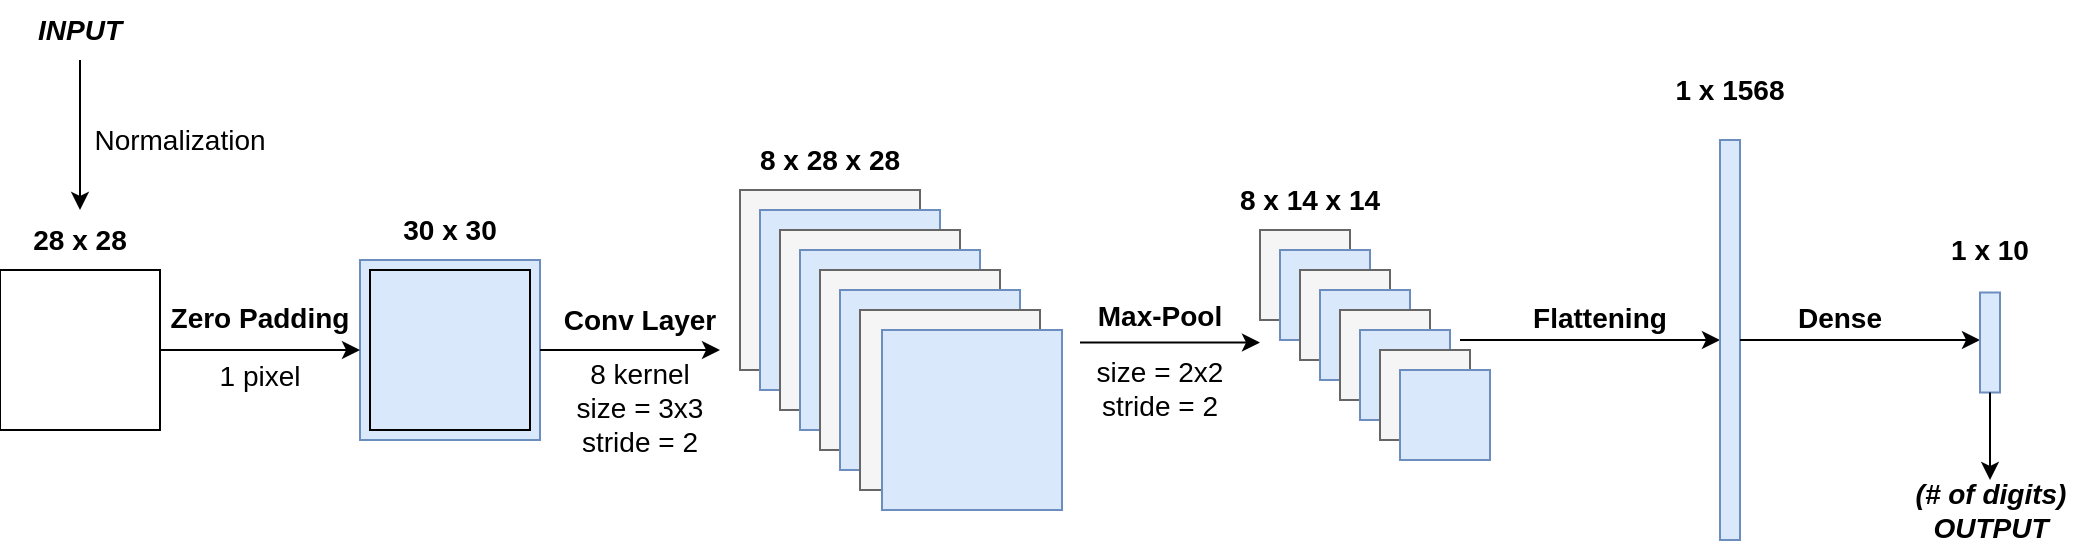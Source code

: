 <mxfile version="20.0.3" type="device"><diagram id="HzpnBtRzZ4z2UambzoJS" name="Page-1"><mxGraphModel dx="813" dy="425" grid="1" gridSize="10" guides="1" tooltips="1" connect="1" arrows="1" fold="1" page="1" pageScale="1" pageWidth="1654" pageHeight="2336" math="0" shadow="0"><root><mxCell id="0"/><mxCell id="1" parent="0"/><mxCell id="GYz58IxDQyLh87I2eLxz-53" value="" style="whiteSpace=wrap;html=1;aspect=fixed;fillColor=#dae8fc;strokeColor=#6c8ebf;" vertex="1" parent="1"><mxGeometry x="200" y="310" width="90" height="90" as="geometry"/></mxCell><mxCell id="GYz58IxDQyLh87I2eLxz-5" value="" style="shape=image;imageAspect=0;aspect=fixed;verticalLabelPosition=bottom;verticalAlign=top;image=https://encrypted-tbn0.gstatic.com/images?q=tbn:ANd9GcRfwlbi4isvBuWuT4Y__SKbKSVSoqqc9m7f9gJ1445TLI1YUCl1wMduKJS9g0hEzyBamOg&amp;usqp=CAU;imageBorder=default;" vertex="1" parent="1"><mxGeometry x="205" y="315" width="80" height="80" as="geometry"/></mxCell><mxCell id="GYz58IxDQyLh87I2eLxz-1" value="" style="shape=image;imageAspect=0;aspect=fixed;verticalLabelPosition=bottom;verticalAlign=top;image=https://encrypted-tbn0.gstatic.com/images?q=tbn:ANd9GcRfwlbi4isvBuWuT4Y__SKbKSVSoqqc9m7f9gJ1445TLI1YUCl1wMduKJS9g0hEzyBamOg&amp;usqp=CAU;imageBorder=default;" vertex="1" parent="1"><mxGeometry x="20" y="315" width="80" height="80" as="geometry"/></mxCell><mxCell id="GYz58IxDQyLh87I2eLxz-3" value="" style="endArrow=classic;html=1;rounded=0;exitX=1;exitY=0.5;exitDx=0;exitDy=0;" edge="1" parent="1" source="GYz58IxDQyLh87I2eLxz-1"><mxGeometry width="50" height="50" relative="1" as="geometry"><mxPoint x="240" y="400" as="sourcePoint"/><mxPoint x="200" y="355" as="targetPoint"/></mxGeometry></mxCell><mxCell id="GYz58IxDQyLh87I2eLxz-8" value="&lt;div style=&quot;font-size: 14px;&quot;&gt;Conv Layer &lt;br style=&quot;font-size: 14px;&quot;&gt;&lt;/div&gt;" style="text;html=1;strokeColor=none;fillColor=none;align=center;verticalAlign=middle;whiteSpace=wrap;rounded=0;fontStyle=1;fontSize=14;" vertex="1" parent="1"><mxGeometry x="295" y="327.5" width="90" height="25" as="geometry"/></mxCell><mxCell id="GYz58IxDQyLh87I2eLxz-9" value="&lt;div style=&quot;font-size: 14px;&quot;&gt;8 kernel&lt;/div&gt;&lt;div style=&quot;font-size: 14px;&quot;&gt;size = 3x3&lt;/div&gt;&lt;div style=&quot;font-size: 14px;&quot;&gt;stride = 2&lt;br style=&quot;font-size: 14px;&quot;&gt;&lt;/div&gt;" style="text;html=1;strokeColor=none;fillColor=none;align=center;verticalAlign=middle;whiteSpace=wrap;rounded=0;fontStyle=0;fontFamily=Helvetica;fontSize=14;" vertex="1" parent="1"><mxGeometry x="300" y="360" width="80" height="47.5" as="geometry"/></mxCell><mxCell id="GYz58IxDQyLh87I2eLxz-10" value="" style="whiteSpace=wrap;html=1;aspect=fixed;fillColor=#f5f5f5;strokeColor=#666666;fontColor=#333333;" vertex="1" parent="1"><mxGeometry x="390" y="275" width="90" height="90" as="geometry"/></mxCell><mxCell id="GYz58IxDQyLh87I2eLxz-12" value="" style="whiteSpace=wrap;html=1;aspect=fixed;fillColor=#dae8fc;strokeColor=#6c8ebf;" vertex="1" parent="1"><mxGeometry x="400" y="285" width="90" height="90" as="geometry"/></mxCell><mxCell id="GYz58IxDQyLh87I2eLxz-13" value="" style="whiteSpace=wrap;html=1;aspect=fixed;fillColor=#dae8fc;strokeColor=#6c8ebf;" vertex="1" parent="1"><mxGeometry x="400" y="285" width="90" height="90" as="geometry"/></mxCell><mxCell id="GYz58IxDQyLh87I2eLxz-14" value="" style="whiteSpace=wrap;html=1;aspect=fixed;fillColor=#dae8fc;strokeColor=#6c8ebf;" vertex="1" parent="1"><mxGeometry x="410" y="295" width="90" height="90" as="geometry"/></mxCell><mxCell id="GYz58IxDQyLh87I2eLxz-15" value="" style="whiteSpace=wrap;html=1;aspect=fixed;fillColor=#f5f5f5;strokeColor=#666666;fontColor=#333333;" vertex="1" parent="1"><mxGeometry x="410" y="295" width="90" height="90" as="geometry"/></mxCell><mxCell id="GYz58IxDQyLh87I2eLxz-16" value="" style="whiteSpace=wrap;html=1;aspect=fixed;fillColor=#dae8fc;strokeColor=#6c8ebf;" vertex="1" parent="1"><mxGeometry x="420" y="305" width="90" height="90" as="geometry"/></mxCell><mxCell id="GYz58IxDQyLh87I2eLxz-17" value="" style="whiteSpace=wrap;html=1;aspect=fixed;fillColor=#dae8fc;strokeColor=#6c8ebf;" vertex="1" parent="1"><mxGeometry x="420" y="305" width="90" height="90" as="geometry"/></mxCell><mxCell id="GYz58IxDQyLh87I2eLxz-18" value="" style="whiteSpace=wrap;html=1;aspect=fixed;fillColor=#dae8fc;strokeColor=#6c8ebf;" vertex="1" parent="1"><mxGeometry x="430" y="315" width="90" height="90" as="geometry"/></mxCell><mxCell id="GYz58IxDQyLh87I2eLxz-19" value="" style="whiteSpace=wrap;html=1;aspect=fixed;fillColor=#f5f5f5;strokeColor=#666666;fontColor=#333333;" vertex="1" parent="1"><mxGeometry x="430" y="315" width="90" height="90" as="geometry"/></mxCell><mxCell id="GYz58IxDQyLh87I2eLxz-20" value="" style="whiteSpace=wrap;html=1;aspect=fixed;fillColor=#dae8fc;strokeColor=#6c8ebf;" vertex="1" parent="1"><mxGeometry x="440" y="325" width="90" height="90" as="geometry"/></mxCell><mxCell id="GYz58IxDQyLh87I2eLxz-21" value="" style="whiteSpace=wrap;html=1;aspect=fixed;fillColor=#dae8fc;strokeColor=#6c8ebf;" vertex="1" parent="1"><mxGeometry x="440" y="325" width="90" height="90" as="geometry"/></mxCell><mxCell id="GYz58IxDQyLh87I2eLxz-22" value="" style="whiteSpace=wrap;html=1;aspect=fixed;fillColor=#dae8fc;strokeColor=#6c8ebf;" vertex="1" parent="1"><mxGeometry x="450" y="335" width="90" height="90" as="geometry"/></mxCell><mxCell id="GYz58IxDQyLh87I2eLxz-23" value="" style="whiteSpace=wrap;html=1;aspect=fixed;fillColor=#f5f5f5;strokeColor=#666666;fontColor=#333333;" vertex="1" parent="1"><mxGeometry x="450" y="335" width="90" height="90" as="geometry"/></mxCell><mxCell id="GYz58IxDQyLh87I2eLxz-24" value="" style="whiteSpace=wrap;html=1;aspect=fixed;fillColor=#dae8fc;strokeColor=#6c8ebf;" vertex="1" parent="1"><mxGeometry x="461" y="345" width="90" height="90" as="geometry"/></mxCell><mxCell id="GYz58IxDQyLh87I2eLxz-25" value="" style="endArrow=classic;html=1;rounded=0;exitX=1;exitY=0.5;exitDx=0;exitDy=0;" edge="1" parent="1" source="GYz58IxDQyLh87I2eLxz-53"><mxGeometry width="50" height="50" relative="1" as="geometry"><mxPoint x="310" y="490" as="sourcePoint"/><mxPoint x="380" y="355" as="targetPoint"/></mxGeometry></mxCell><mxCell id="GYz58IxDQyLh87I2eLxz-26" value="" style="whiteSpace=wrap;html=1;aspect=fixed;fillColor=#f5f5f5;strokeColor=#666666;fontColor=#333333;" vertex="1" parent="1"><mxGeometry x="650" y="295" width="45" height="45" as="geometry"/></mxCell><mxCell id="GYz58IxDQyLh87I2eLxz-27" value="" style="whiteSpace=wrap;html=1;aspect=fixed;fillColor=#dae8fc;strokeColor=#6c8ebf;" vertex="1" parent="1"><mxGeometry x="660" y="305" width="45" height="45" as="geometry"/></mxCell><mxCell id="GYz58IxDQyLh87I2eLxz-28" value="" style="whiteSpace=wrap;html=1;aspect=fixed;fillColor=#f5f5f5;strokeColor=#666666;fontColor=#333333;" vertex="1" parent="1"><mxGeometry x="670" y="315" width="45" height="45" as="geometry"/></mxCell><mxCell id="GYz58IxDQyLh87I2eLxz-29" value="" style="whiteSpace=wrap;html=1;aspect=fixed;fillColor=#dae8fc;strokeColor=#6c8ebf;" vertex="1" parent="1"><mxGeometry x="680" y="325" width="45" height="45" as="geometry"/></mxCell><mxCell id="GYz58IxDQyLh87I2eLxz-30" value="" style="whiteSpace=wrap;html=1;aspect=fixed;fillColor=#f5f5f5;strokeColor=#666666;fontColor=#333333;" vertex="1" parent="1"><mxGeometry x="690" y="335" width="45" height="45" as="geometry"/></mxCell><mxCell id="GYz58IxDQyLh87I2eLxz-31" value="" style="whiteSpace=wrap;html=1;aspect=fixed;fillColor=#dae8fc;strokeColor=#6c8ebf;" vertex="1" parent="1"><mxGeometry x="730" y="375" width="15" height="15" as="geometry"/></mxCell><mxCell id="GYz58IxDQyLh87I2eLxz-35" value="size = 2x2&lt;div style=&quot;font-size: 14px;&quot;&gt;stride = 2&lt;br style=&quot;font-size: 14px;&quot;&gt;&lt;/div&gt;" style="text;html=1;strokeColor=none;fillColor=none;align=center;verticalAlign=middle;whiteSpace=wrap;rounded=0;fontStyle=0;fontFamily=Helvetica;fontSize=14;" vertex="1" parent="1"><mxGeometry x="540" y="358.75" width="120" height="30" as="geometry"/></mxCell><mxCell id="GYz58IxDQyLh87I2eLxz-36" value="" style="endArrow=classic;html=1;rounded=0;exitX=1;exitY=0.5;exitDx=0;exitDy=0;entryX=1;entryY=1;entryDx=0;entryDy=0;" edge="1" parent="1"><mxGeometry width="50" height="50" relative="1" as="geometry"><mxPoint x="560" y="351.25" as="sourcePoint"/><mxPoint x="650" y="351.25" as="targetPoint"/></mxGeometry></mxCell><mxCell id="GYz58IxDQyLh87I2eLxz-37" value="" style="whiteSpace=wrap;html=1;aspect=fixed;fillColor=#dae8fc;strokeColor=#6c8ebf;" vertex="1" parent="1"><mxGeometry x="700" y="345" width="45" height="45" as="geometry"/></mxCell><mxCell id="GYz58IxDQyLh87I2eLxz-39" value="" style="whiteSpace=wrap;html=1;aspect=fixed;fillColor=#f5f5f5;strokeColor=#666666;fontColor=#333333;" vertex="1" parent="1"><mxGeometry x="710" y="355" width="45" height="45" as="geometry"/></mxCell><mxCell id="GYz58IxDQyLh87I2eLxz-40" value="" style="whiteSpace=wrap;html=1;aspect=fixed;fillColor=#dae8fc;strokeColor=#6c8ebf;" vertex="1" parent="1"><mxGeometry x="720" y="365" width="45" height="45" as="geometry"/></mxCell><mxCell id="GYz58IxDQyLh87I2eLxz-41" value="Flattening" style="text;html=1;strokeColor=none;fillColor=none;align=center;verticalAlign=middle;whiteSpace=wrap;rounded=0;fontStyle=1;fontFamily=Helvetica;fontSize=14;" vertex="1" parent="1"><mxGeometry x="780" y="326.25" width="80" height="25" as="geometry"/></mxCell><mxCell id="GYz58IxDQyLh87I2eLxz-43" value="" style="endArrow=classic;html=1;rounded=0;entryX=0;entryY=0.5;entryDx=0;entryDy=0;" edge="1" parent="1" target="GYz58IxDQyLh87I2eLxz-44"><mxGeometry width="50" height="50" relative="1" as="geometry"><mxPoint x="750" y="350" as="sourcePoint"/><mxPoint x="840" y="436.25" as="targetPoint"/></mxGeometry></mxCell><mxCell id="GYz58IxDQyLh87I2eLxz-44" value="" style="rounded=0;whiteSpace=wrap;html=1;fillColor=#dae8fc;strokeColor=#6c8ebf;" vertex="1" parent="1"><mxGeometry x="880" y="250" width="10" height="200" as="geometry"/></mxCell><mxCell id="GYz58IxDQyLh87I2eLxz-45" value="Dense" style="text;html=1;strokeColor=none;fillColor=none;align=center;verticalAlign=middle;whiteSpace=wrap;rounded=0;fontStyle=1;fontFamily=Helvetica;fontSize=14;" vertex="1" parent="1"><mxGeometry x="900" y="326.25" width="80" height="25" as="geometry"/></mxCell><mxCell id="GYz58IxDQyLh87I2eLxz-46" value="" style="endArrow=classic;html=1;rounded=0;exitX=1;exitY=0.5;exitDx=0;exitDy=0;" edge="1" parent="1" source="GYz58IxDQyLh87I2eLxz-44"><mxGeometry width="50" height="50" relative="1" as="geometry"><mxPoint x="910" y="355" as="sourcePoint"/><mxPoint x="1010" y="350" as="targetPoint"/></mxGeometry></mxCell><mxCell id="GYz58IxDQyLh87I2eLxz-47" value="" style="rounded=0;whiteSpace=wrap;html=1;fillColor=#dae8fc;strokeColor=#6c8ebf;" vertex="1" parent="1"><mxGeometry x="1010" y="326.25" width="10" height="50" as="geometry"/></mxCell><mxCell id="GYz58IxDQyLh87I2eLxz-49" value="8 x 14 x 14" style="text;html=1;strokeColor=none;fillColor=none;align=center;verticalAlign=middle;whiteSpace=wrap;rounded=0;fontStyle=1;fontFamily=Helvetica;fontSize=14;" vertex="1" parent="1"><mxGeometry x="635" y="265" width="80" height="30" as="geometry"/></mxCell><mxCell id="GYz58IxDQyLh87I2eLxz-50" value="&lt;div style=&quot;font-size: 14px;&quot;&gt;1 pixel&lt;br style=&quot;font-size: 14px;&quot;&gt;&lt;/div&gt;" style="text;html=1;strokeColor=none;fillColor=none;align=center;verticalAlign=middle;whiteSpace=wrap;rounded=0;fontStyle=0;fontFamily=Helvetica;fontSize=14;" vertex="1" parent="1"><mxGeometry x="110" y="355" width="80" height="25" as="geometry"/></mxCell><mxCell id="GYz58IxDQyLh87I2eLxz-51" value="1 x 1568" style="text;html=1;strokeColor=none;fillColor=none;align=center;verticalAlign=middle;whiteSpace=wrap;rounded=0;fontStyle=1;fontFamily=Helvetica;fontSize=14;" vertex="1" parent="1"><mxGeometry x="845" y="210" width="80" height="30" as="geometry"/></mxCell><mxCell id="GYz58IxDQyLh87I2eLxz-52" value="1 x 10" style="text;html=1;strokeColor=none;fillColor=none;align=center;verticalAlign=middle;whiteSpace=wrap;rounded=0;fontStyle=1;fontFamily=Helvetica;fontSize=14;" vertex="1" parent="1"><mxGeometry x="975" y="290" width="80" height="30" as="geometry"/></mxCell><mxCell id="GYz58IxDQyLh87I2eLxz-54" value="&lt;font style=&quot;font-size: 14px;&quot;&gt;&lt;i style=&quot;font-size: 14px;&quot;&gt;&lt;b style=&quot;font-size: 14px;&quot;&gt;INPUT&lt;/b&gt;&lt;/i&gt;&lt;/font&gt;" style="text;html=1;strokeColor=none;fillColor=none;align=center;verticalAlign=middle;whiteSpace=wrap;rounded=0;fontFamily=Helvetica;fontSize=14;" vertex="1" parent="1"><mxGeometry x="30" y="180" width="60" height="30" as="geometry"/></mxCell><mxCell id="GYz58IxDQyLh87I2eLxz-56" value="&lt;div style=&quot;font-size: 14px;&quot;&gt;&lt;font style=&quot;font-size: 14px;&quot;&gt;&lt;i style=&quot;font-size: 14px;&quot;&gt;&lt;b style=&quot;font-size: 14px;&quot;&gt;(# of digits)&lt;br style=&quot;font-size: 14px;&quot;&gt;&lt;/b&gt;&lt;/i&gt;&lt;/font&gt;&lt;/div&gt;&lt;div style=&quot;font-size: 14px;&quot;&gt;&lt;font style=&quot;font-size: 14px;&quot;&gt;&lt;i style=&quot;font-size: 14px;&quot;&gt;&lt;b style=&quot;font-size: 14px;&quot;&gt;OUTPUT&lt;/b&gt;&lt;/i&gt;&lt;/font&gt;&lt;/div&gt;" style="text;html=1;strokeColor=none;fillColor=none;align=center;verticalAlign=middle;whiteSpace=wrap;rounded=0;fontFamily=Helvetica;fontSize=14;" vertex="1" parent="1"><mxGeometry x="972.5" y="420" width="85" height="30" as="geometry"/></mxCell><mxCell id="GYz58IxDQyLh87I2eLxz-57" value="" style="endArrow=classic;html=1;rounded=0;fontSize=14;exitX=0.5;exitY=1;exitDx=0;exitDy=0;entryX=0.5;entryY=0;entryDx=0;entryDy=0;" edge="1" parent="1" source="GYz58IxDQyLh87I2eLxz-47" target="GYz58IxDQyLh87I2eLxz-56"><mxGeometry width="50" height="50" relative="1" as="geometry"><mxPoint x="820" y="290" as="sourcePoint"/><mxPoint x="870" y="240" as="targetPoint"/></mxGeometry></mxCell><mxCell id="GYz58IxDQyLh87I2eLxz-58" value="28 x 28" style="text;html=1;strokeColor=none;fillColor=none;align=center;verticalAlign=middle;whiteSpace=wrap;rounded=0;fontStyle=1;fontFamily=Helvetica;fontSize=14;" vertex="1" parent="1"><mxGeometry x="20" y="285" width="80" height="30" as="geometry"/></mxCell><mxCell id="GYz58IxDQyLh87I2eLxz-59" value="&lt;div style=&quot;font-size: 14px;&quot;&gt;Zero Padding &lt;br style=&quot;font-size: 14px;&quot;&gt;&lt;/div&gt;" style="text;html=1;strokeColor=none;fillColor=none;align=center;verticalAlign=middle;whiteSpace=wrap;rounded=0;fontStyle=1;fontFamily=Helvetica;fontSize=14;" vertex="1" parent="1"><mxGeometry x="100" y="318.75" width="100" height="40" as="geometry"/></mxCell><mxCell id="GYz58IxDQyLh87I2eLxz-60" value="30 x 30" style="text;html=1;strokeColor=none;fillColor=none;align=center;verticalAlign=middle;whiteSpace=wrap;rounded=0;fontStyle=1;fontFamily=Helvetica;fontSize=14;" vertex="1" parent="1"><mxGeometry x="205" y="280" width="80" height="30" as="geometry"/></mxCell><mxCell id="GYz58IxDQyLh87I2eLxz-62" value="8 x 28 x 28" style="text;html=1;strokeColor=none;fillColor=none;align=center;verticalAlign=middle;whiteSpace=wrap;rounded=0;fontStyle=1;fontFamily=Helvetica;fontSize=14;" vertex="1" parent="1"><mxGeometry x="395" y="245" width="80" height="30" as="geometry"/></mxCell><mxCell id="GYz58IxDQyLh87I2eLxz-63" value="Max-Pool" style="text;html=1;strokeColor=none;fillColor=none;align=center;verticalAlign=middle;whiteSpace=wrap;rounded=0;fontStyle=1;fontFamily=Helvetica;fontSize=14;" vertex="1" parent="1"><mxGeometry x="560" y="325" width="80" height="25" as="geometry"/></mxCell><mxCell id="GYz58IxDQyLh87I2eLxz-64" value="Normalization" style="text;html=1;strokeColor=none;fillColor=none;align=center;verticalAlign=middle;whiteSpace=wrap;rounded=0;fontFamily=Helvetica;fontSize=14;" vertex="1" parent="1"><mxGeometry x="60" y="235" width="100" height="30" as="geometry"/></mxCell><mxCell id="GYz58IxDQyLh87I2eLxz-65" value="" style="endArrow=classic;html=1;rounded=0;fontFamily=Helvetica;fontSize=14;exitX=0.5;exitY=1;exitDx=0;exitDy=0;entryX=0.5;entryY=0;entryDx=0;entryDy=0;" edge="1" parent="1" source="GYz58IxDQyLh87I2eLxz-54" target="GYz58IxDQyLh87I2eLxz-58"><mxGeometry width="50" height="50" relative="1" as="geometry"><mxPoint x="110" y="280" as="sourcePoint"/><mxPoint x="160" y="230" as="targetPoint"/></mxGeometry></mxCell></root></mxGraphModel></diagram></mxfile>